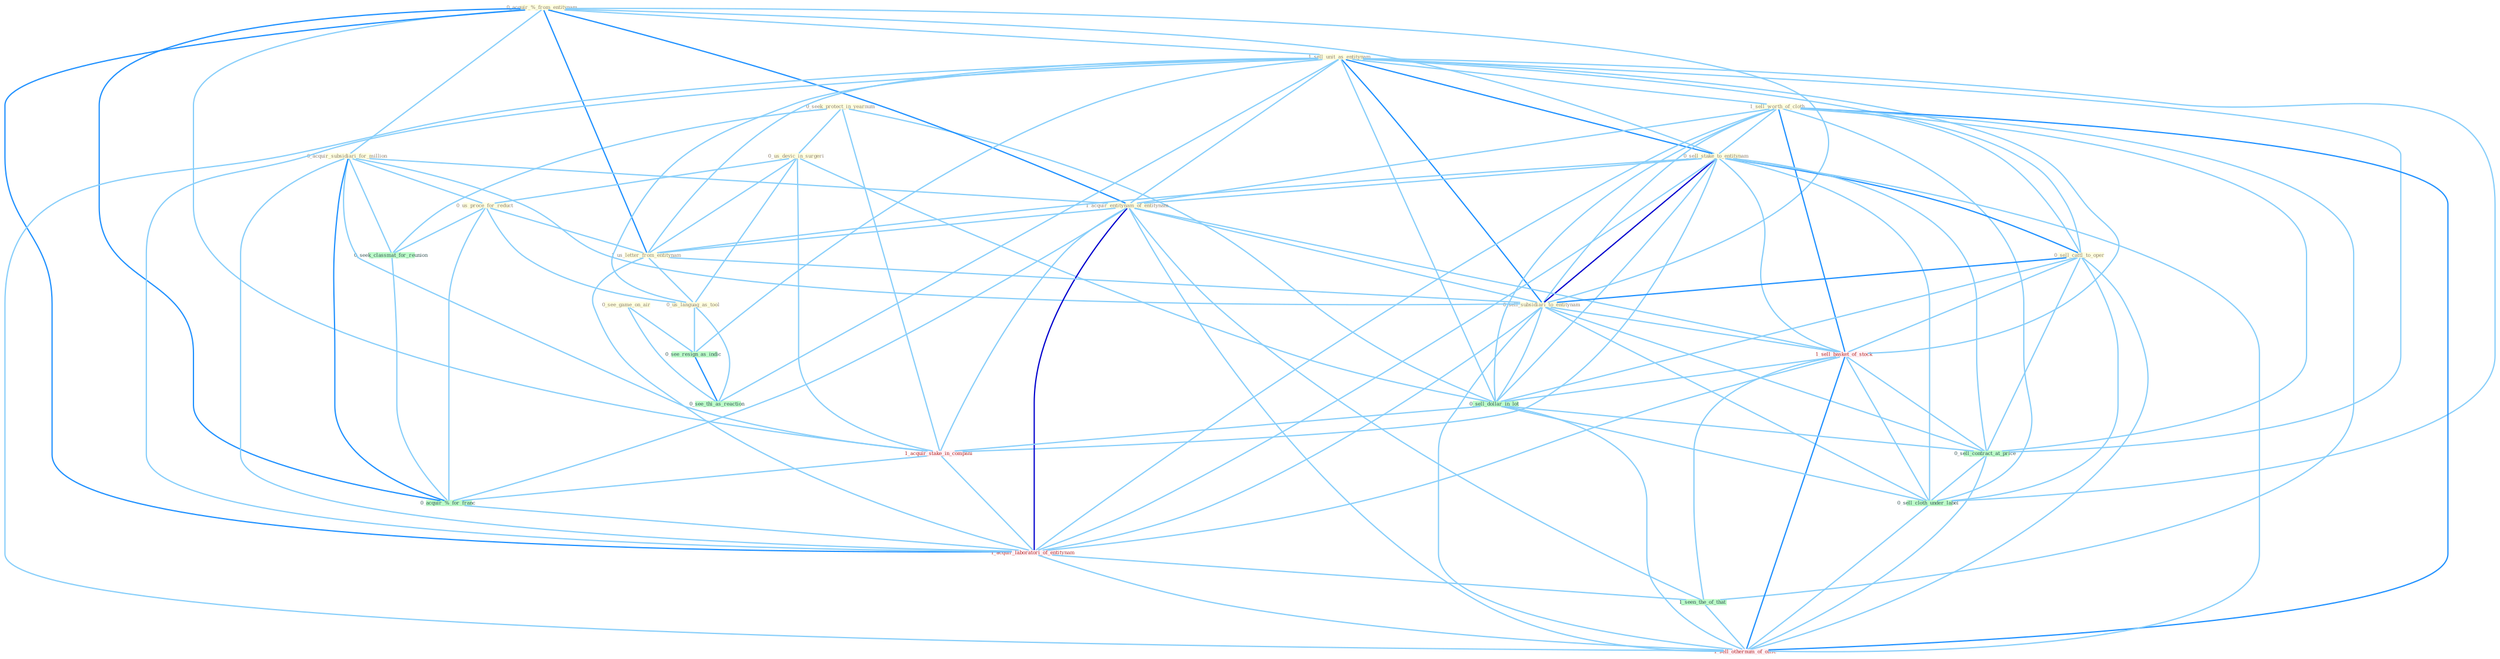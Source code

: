 Graph G{ 
    node
    [shape=polygon,style=filled,width=.5,height=.06,color="#BDFCC9",fixedsize=true,fontsize=4,
    fontcolor="#2f4f4f"];
    {node
    [color="#ffffe0", fontcolor="#8b7d6b"] "0_seek_protect_in_yearnum " "0_acquir_%_from_entitynam " "1_sell_unit_as_entitynam " "0_us_devic_in_surgeri " "1_sell_worth_of_cloth " "0_sell_stake_to_entitynam " "0_acquir_subsidiari_for_million " "0_us_proce_for_reduct " "1_acquir_entitynam_of_entitynam " "0_see_game_on_air " "1_us_letter_from_entitynam " "0_sell_cattl_to_oper " "0_us_languag_as_tool " "0_sell_subsidiari_to_entitynam "}
{node [color="#fff0f5", fontcolor="#b22222"] "1_sell_basket_of_stock " "1_acquir_stake_in_compani " "1_acquir_laboratori_of_entitynam " "1_sell_othernum_of_offic "}
edge [color="#B0E2FF"];

	"0_seek_protect_in_yearnum " -- "0_us_devic_in_surgeri " [w="1", color="#87cefa" ];
	"0_seek_protect_in_yearnum " -- "0_seek_classmat_for_reunion " [w="1", color="#87cefa" ];
	"0_seek_protect_in_yearnum " -- "0_sell_dollar_in_lot " [w="1", color="#87cefa" ];
	"0_seek_protect_in_yearnum " -- "1_acquir_stake_in_compani " [w="1", color="#87cefa" ];
	"0_acquir_%_from_entitynam " -- "1_sell_unit_as_entitynam " [w="1", color="#87cefa" ];
	"0_acquir_%_from_entitynam " -- "0_sell_stake_to_entitynam " [w="1", color="#87cefa" ];
	"0_acquir_%_from_entitynam " -- "0_acquir_subsidiari_for_million " [w="1", color="#87cefa" ];
	"0_acquir_%_from_entitynam " -- "1_acquir_entitynam_of_entitynam " [w="2", color="#1e90ff" , len=0.8];
	"0_acquir_%_from_entitynam " -- "1_us_letter_from_entitynam " [w="2", color="#1e90ff" , len=0.8];
	"0_acquir_%_from_entitynam " -- "0_sell_subsidiari_to_entitynam " [w="1", color="#87cefa" ];
	"0_acquir_%_from_entitynam " -- "1_acquir_stake_in_compani " [w="1", color="#87cefa" ];
	"0_acquir_%_from_entitynam " -- "0_acquir_%_for_franc " [w="2", color="#1e90ff" , len=0.8];
	"0_acquir_%_from_entitynam " -- "1_acquir_laboratori_of_entitynam " [w="2", color="#1e90ff" , len=0.8];
	"1_sell_unit_as_entitynam " -- "1_sell_worth_of_cloth " [w="1", color="#87cefa" ];
	"1_sell_unit_as_entitynam " -- "0_sell_stake_to_entitynam " [w="2", color="#1e90ff" , len=0.8];
	"1_sell_unit_as_entitynam " -- "1_acquir_entitynam_of_entitynam " [w="1", color="#87cefa" ];
	"1_sell_unit_as_entitynam " -- "1_us_letter_from_entitynam " [w="1", color="#87cefa" ];
	"1_sell_unit_as_entitynam " -- "0_sell_cattl_to_oper " [w="1", color="#87cefa" ];
	"1_sell_unit_as_entitynam " -- "0_us_languag_as_tool " [w="1", color="#87cefa" ];
	"1_sell_unit_as_entitynam " -- "0_sell_subsidiari_to_entitynam " [w="2", color="#1e90ff" , len=0.8];
	"1_sell_unit_as_entitynam " -- "1_sell_basket_of_stock " [w="1", color="#87cefa" ];
	"1_sell_unit_as_entitynam " -- "0_sell_dollar_in_lot " [w="1", color="#87cefa" ];
	"1_sell_unit_as_entitynam " -- "0_see_resign_as_indic " [w="1", color="#87cefa" ];
	"1_sell_unit_as_entitynam " -- "0_sell_contract_at_price " [w="1", color="#87cefa" ];
	"1_sell_unit_as_entitynam " -- "1_acquir_laboratori_of_entitynam " [w="1", color="#87cefa" ];
	"1_sell_unit_as_entitynam " -- "0_sell_cloth_under_label " [w="1", color="#87cefa" ];
	"1_sell_unit_as_entitynam " -- "1_sell_othernum_of_offic " [w="1", color="#87cefa" ];
	"1_sell_unit_as_entitynam " -- "0_see_thi_as_reaction " [w="1", color="#87cefa" ];
	"0_us_devic_in_surgeri " -- "0_us_proce_for_reduct " [w="1", color="#87cefa" ];
	"0_us_devic_in_surgeri " -- "1_us_letter_from_entitynam " [w="1", color="#87cefa" ];
	"0_us_devic_in_surgeri " -- "0_us_languag_as_tool " [w="1", color="#87cefa" ];
	"0_us_devic_in_surgeri " -- "0_sell_dollar_in_lot " [w="1", color="#87cefa" ];
	"0_us_devic_in_surgeri " -- "1_acquir_stake_in_compani " [w="1", color="#87cefa" ];
	"1_sell_worth_of_cloth " -- "0_sell_stake_to_entitynam " [w="1", color="#87cefa" ];
	"1_sell_worth_of_cloth " -- "1_acquir_entitynam_of_entitynam " [w="1", color="#87cefa" ];
	"1_sell_worth_of_cloth " -- "0_sell_cattl_to_oper " [w="1", color="#87cefa" ];
	"1_sell_worth_of_cloth " -- "0_sell_subsidiari_to_entitynam " [w="1", color="#87cefa" ];
	"1_sell_worth_of_cloth " -- "1_sell_basket_of_stock " [w="2", color="#1e90ff" , len=0.8];
	"1_sell_worth_of_cloth " -- "0_sell_dollar_in_lot " [w="1", color="#87cefa" ];
	"1_sell_worth_of_cloth " -- "0_sell_contract_at_price " [w="1", color="#87cefa" ];
	"1_sell_worth_of_cloth " -- "1_acquir_laboratori_of_entitynam " [w="1", color="#87cefa" ];
	"1_sell_worth_of_cloth " -- "0_sell_cloth_under_label " [w="1", color="#87cefa" ];
	"1_sell_worth_of_cloth " -- "1_seen_the_of_that " [w="1", color="#87cefa" ];
	"1_sell_worth_of_cloth " -- "1_sell_othernum_of_offic " [w="2", color="#1e90ff" , len=0.8];
	"0_sell_stake_to_entitynam " -- "1_acquir_entitynam_of_entitynam " [w="1", color="#87cefa" ];
	"0_sell_stake_to_entitynam " -- "1_us_letter_from_entitynam " [w="1", color="#87cefa" ];
	"0_sell_stake_to_entitynam " -- "0_sell_cattl_to_oper " [w="2", color="#1e90ff" , len=0.8];
	"0_sell_stake_to_entitynam " -- "0_sell_subsidiari_to_entitynam " [w="3", color="#0000cd" , len=0.6];
	"0_sell_stake_to_entitynam " -- "1_sell_basket_of_stock " [w="1", color="#87cefa" ];
	"0_sell_stake_to_entitynam " -- "0_sell_dollar_in_lot " [w="1", color="#87cefa" ];
	"0_sell_stake_to_entitynam " -- "1_acquir_stake_in_compani " [w="1", color="#87cefa" ];
	"0_sell_stake_to_entitynam " -- "0_sell_contract_at_price " [w="1", color="#87cefa" ];
	"0_sell_stake_to_entitynam " -- "1_acquir_laboratori_of_entitynam " [w="1", color="#87cefa" ];
	"0_sell_stake_to_entitynam " -- "0_sell_cloth_under_label " [w="1", color="#87cefa" ];
	"0_sell_stake_to_entitynam " -- "1_sell_othernum_of_offic " [w="1", color="#87cefa" ];
	"0_acquir_subsidiari_for_million " -- "0_us_proce_for_reduct " [w="1", color="#87cefa" ];
	"0_acquir_subsidiari_for_million " -- "1_acquir_entitynam_of_entitynam " [w="1", color="#87cefa" ];
	"0_acquir_subsidiari_for_million " -- "0_sell_subsidiari_to_entitynam " [w="1", color="#87cefa" ];
	"0_acquir_subsidiari_for_million " -- "0_seek_classmat_for_reunion " [w="1", color="#87cefa" ];
	"0_acquir_subsidiari_for_million " -- "1_acquir_stake_in_compani " [w="1", color="#87cefa" ];
	"0_acquir_subsidiari_for_million " -- "0_acquir_%_for_franc " [w="2", color="#1e90ff" , len=0.8];
	"0_acquir_subsidiari_for_million " -- "1_acquir_laboratori_of_entitynam " [w="1", color="#87cefa" ];
	"0_us_proce_for_reduct " -- "1_us_letter_from_entitynam " [w="1", color="#87cefa" ];
	"0_us_proce_for_reduct " -- "0_us_languag_as_tool " [w="1", color="#87cefa" ];
	"0_us_proce_for_reduct " -- "0_seek_classmat_for_reunion " [w="1", color="#87cefa" ];
	"0_us_proce_for_reduct " -- "0_acquir_%_for_franc " [w="1", color="#87cefa" ];
	"1_acquir_entitynam_of_entitynam " -- "1_us_letter_from_entitynam " [w="1", color="#87cefa" ];
	"1_acquir_entitynam_of_entitynam " -- "0_sell_subsidiari_to_entitynam " [w="1", color="#87cefa" ];
	"1_acquir_entitynam_of_entitynam " -- "1_sell_basket_of_stock " [w="1", color="#87cefa" ];
	"1_acquir_entitynam_of_entitynam " -- "1_acquir_stake_in_compani " [w="1", color="#87cefa" ];
	"1_acquir_entitynam_of_entitynam " -- "0_acquir_%_for_franc " [w="1", color="#87cefa" ];
	"1_acquir_entitynam_of_entitynam " -- "1_acquir_laboratori_of_entitynam " [w="3", color="#0000cd" , len=0.6];
	"1_acquir_entitynam_of_entitynam " -- "1_seen_the_of_that " [w="1", color="#87cefa" ];
	"1_acquir_entitynam_of_entitynam " -- "1_sell_othernum_of_offic " [w="1", color="#87cefa" ];
	"0_see_game_on_air " -- "0_see_resign_as_indic " [w="1", color="#87cefa" ];
	"0_see_game_on_air " -- "0_see_thi_as_reaction " [w="1", color="#87cefa" ];
	"1_us_letter_from_entitynam " -- "0_us_languag_as_tool " [w="1", color="#87cefa" ];
	"1_us_letter_from_entitynam " -- "0_sell_subsidiari_to_entitynam " [w="1", color="#87cefa" ];
	"1_us_letter_from_entitynam " -- "1_acquir_laboratori_of_entitynam " [w="1", color="#87cefa" ];
	"0_sell_cattl_to_oper " -- "0_sell_subsidiari_to_entitynam " [w="2", color="#1e90ff" , len=0.8];
	"0_sell_cattl_to_oper " -- "1_sell_basket_of_stock " [w="1", color="#87cefa" ];
	"0_sell_cattl_to_oper " -- "0_sell_dollar_in_lot " [w="1", color="#87cefa" ];
	"0_sell_cattl_to_oper " -- "0_sell_contract_at_price " [w="1", color="#87cefa" ];
	"0_sell_cattl_to_oper " -- "0_sell_cloth_under_label " [w="1", color="#87cefa" ];
	"0_sell_cattl_to_oper " -- "1_sell_othernum_of_offic " [w="1", color="#87cefa" ];
	"0_us_languag_as_tool " -- "0_see_resign_as_indic " [w="1", color="#87cefa" ];
	"0_us_languag_as_tool " -- "0_see_thi_as_reaction " [w="1", color="#87cefa" ];
	"0_sell_subsidiari_to_entitynam " -- "1_sell_basket_of_stock " [w="1", color="#87cefa" ];
	"0_sell_subsidiari_to_entitynam " -- "0_sell_dollar_in_lot " [w="1", color="#87cefa" ];
	"0_sell_subsidiari_to_entitynam " -- "0_sell_contract_at_price " [w="1", color="#87cefa" ];
	"0_sell_subsidiari_to_entitynam " -- "1_acquir_laboratori_of_entitynam " [w="1", color="#87cefa" ];
	"0_sell_subsidiari_to_entitynam " -- "0_sell_cloth_under_label " [w="1", color="#87cefa" ];
	"0_sell_subsidiari_to_entitynam " -- "1_sell_othernum_of_offic " [w="1", color="#87cefa" ];
	"0_seek_classmat_for_reunion " -- "0_acquir_%_for_franc " [w="1", color="#87cefa" ];
	"1_sell_basket_of_stock " -- "0_sell_dollar_in_lot " [w="1", color="#87cefa" ];
	"1_sell_basket_of_stock " -- "0_sell_contract_at_price " [w="1", color="#87cefa" ];
	"1_sell_basket_of_stock " -- "1_acquir_laboratori_of_entitynam " [w="1", color="#87cefa" ];
	"1_sell_basket_of_stock " -- "0_sell_cloth_under_label " [w="1", color="#87cefa" ];
	"1_sell_basket_of_stock " -- "1_seen_the_of_that " [w="1", color="#87cefa" ];
	"1_sell_basket_of_stock " -- "1_sell_othernum_of_offic " [w="2", color="#1e90ff" , len=0.8];
	"0_sell_dollar_in_lot " -- "1_acquir_stake_in_compani " [w="1", color="#87cefa" ];
	"0_sell_dollar_in_lot " -- "0_sell_contract_at_price " [w="1", color="#87cefa" ];
	"0_sell_dollar_in_lot " -- "0_sell_cloth_under_label " [w="1", color="#87cefa" ];
	"0_sell_dollar_in_lot " -- "1_sell_othernum_of_offic " [w="1", color="#87cefa" ];
	"0_see_resign_as_indic " -- "0_see_thi_as_reaction " [w="2", color="#1e90ff" , len=0.8];
	"1_acquir_stake_in_compani " -- "0_acquir_%_for_franc " [w="1", color="#87cefa" ];
	"1_acquir_stake_in_compani " -- "1_acquir_laboratori_of_entitynam " [w="1", color="#87cefa" ];
	"0_acquir_%_for_franc " -- "1_acquir_laboratori_of_entitynam " [w="1", color="#87cefa" ];
	"0_sell_contract_at_price " -- "0_sell_cloth_under_label " [w="1", color="#87cefa" ];
	"0_sell_contract_at_price " -- "1_sell_othernum_of_offic " [w="1", color="#87cefa" ];
	"1_acquir_laboratori_of_entitynam " -- "1_seen_the_of_that " [w="1", color="#87cefa" ];
	"1_acquir_laboratori_of_entitynam " -- "1_sell_othernum_of_offic " [w="1", color="#87cefa" ];
	"0_sell_cloth_under_label " -- "1_sell_othernum_of_offic " [w="1", color="#87cefa" ];
	"1_seen_the_of_that " -- "1_sell_othernum_of_offic " [w="1", color="#87cefa" ];
}